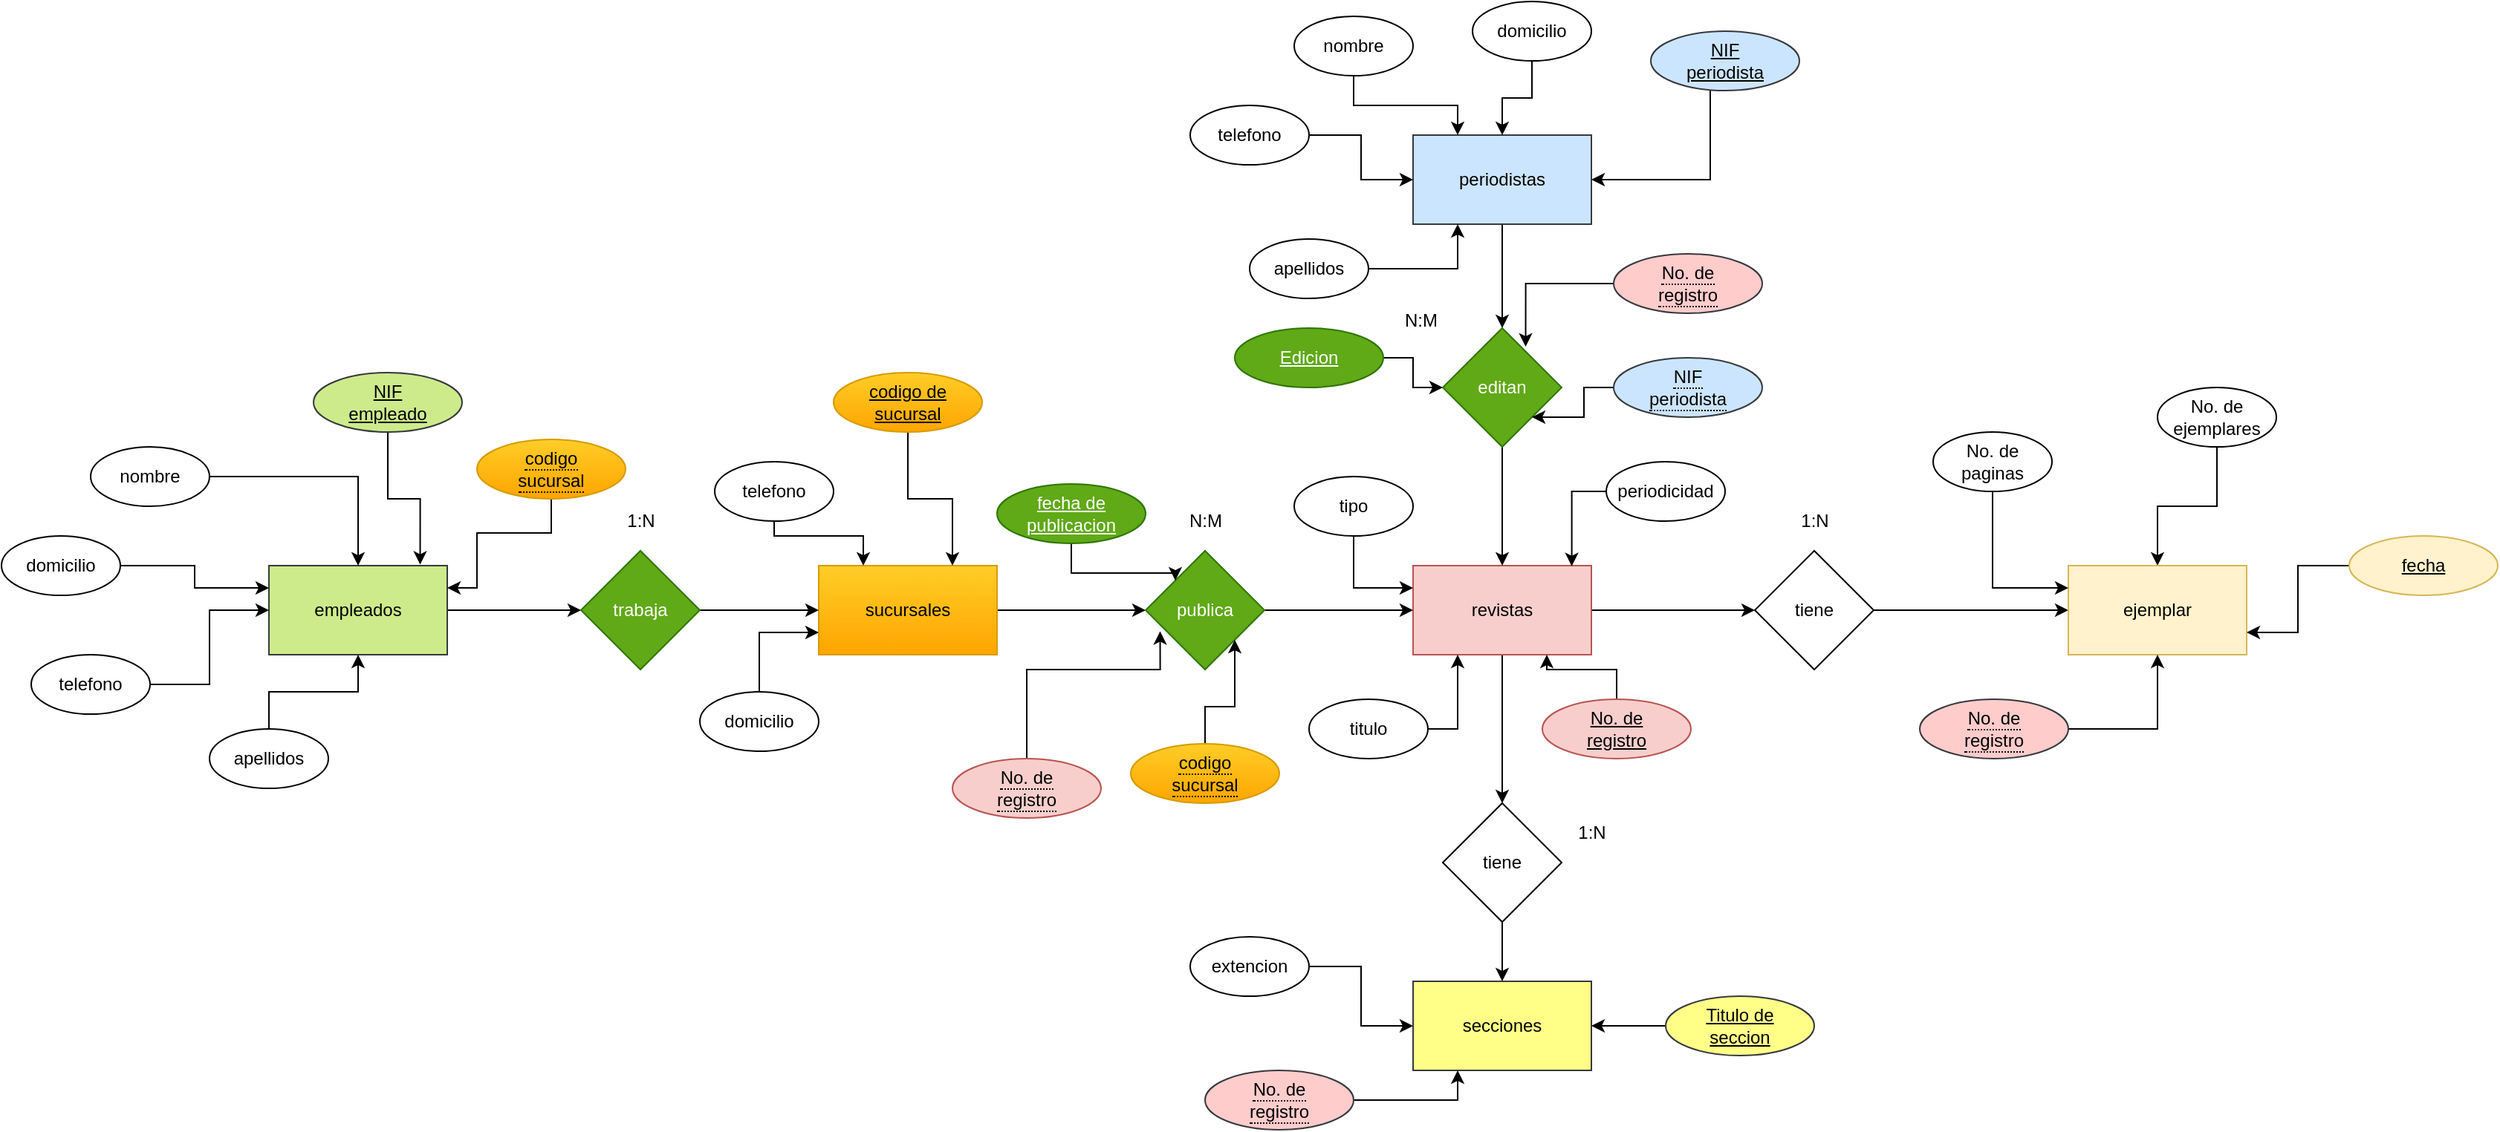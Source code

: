 <mxfile version="20.3.3" type="device"><diagram id="ogeG4VoP35Y6rgeTb7BS" name="Página-1"><mxGraphModel dx="2386" dy="1987" grid="1" gridSize="10" guides="1" tooltips="1" connect="1" arrows="1" fold="1" page="1" pageScale="1" pageWidth="827" pageHeight="1169" math="0" shadow="0"><root><mxCell id="0"/><mxCell id="1" parent="0"/><mxCell id="3tv69hCnO0ZLhfnubOUt-13" value="" style="edgeStyle=orthogonalEdgeStyle;rounded=0;orthogonalLoop=1;jettySize=auto;html=1;" edge="1" parent="1" source="3tv69hCnO0ZLhfnubOUt-1" target="3tv69hCnO0ZLhfnubOUt-12"><mxGeometry relative="1" as="geometry"/></mxCell><mxCell id="3tv69hCnO0ZLhfnubOUt-1" value="sucursales" style="rounded=0;whiteSpace=wrap;html=1;fillColor=#ffcd28;gradientColor=#ffa500;strokeColor=#d79b00;" vertex="1" parent="1"><mxGeometry x="340" y="210" width="120" height="60" as="geometry"/></mxCell><mxCell id="3tv69hCnO0ZLhfnubOUt-7" value="" style="edgeStyle=orthogonalEdgeStyle;rounded=0;orthogonalLoop=1;jettySize=auto;html=1;" edge="1" parent="1" source="3tv69hCnO0ZLhfnubOUt-2" target="3tv69hCnO0ZLhfnubOUt-6"><mxGeometry relative="1" as="geometry"/></mxCell><mxCell id="3tv69hCnO0ZLhfnubOUt-109" style="edgeStyle=orthogonalEdgeStyle;rounded=0;orthogonalLoop=1;jettySize=auto;html=1;entryX=0;entryY=0.5;entryDx=0;entryDy=0;" edge="1" parent="1" source="3tv69hCnO0ZLhfnubOUt-2" target="3tv69hCnO0ZLhfnubOUt-104"><mxGeometry relative="1" as="geometry"/></mxCell><mxCell id="3tv69hCnO0ZLhfnubOUt-2" value="revistas" style="rounded=0;whiteSpace=wrap;html=1;fillColor=#f8cecc;strokeColor=#b85450;" vertex="1" parent="1"><mxGeometry x="740" y="210" width="120" height="60" as="geometry"/></mxCell><mxCell id="3tv69hCnO0ZLhfnubOUt-78" style="edgeStyle=orthogonalEdgeStyle;rounded=0;orthogonalLoop=1;jettySize=auto;html=1;entryX=0;entryY=0.5;entryDx=0;entryDy=0;" edge="1" parent="1" source="3tv69hCnO0ZLhfnubOUt-3" target="3tv69hCnO0ZLhfnubOUt-9"><mxGeometry relative="1" as="geometry"/></mxCell><mxCell id="3tv69hCnO0ZLhfnubOUt-3" value="empleados" style="rounded=0;whiteSpace=wrap;html=1;fillColor=#cdeb8b;strokeColor=#36393d;" vertex="1" parent="1"><mxGeometry x="-30" y="210" width="120" height="60" as="geometry"/></mxCell><mxCell id="3tv69hCnO0ZLhfnubOUt-19" value="" style="edgeStyle=orthogonalEdgeStyle;rounded=0;orthogonalLoop=1;jettySize=auto;html=1;" edge="1" parent="1" source="3tv69hCnO0ZLhfnubOUt-4" target="3tv69hCnO0ZLhfnubOUt-18"><mxGeometry relative="1" as="geometry"/></mxCell><mxCell id="3tv69hCnO0ZLhfnubOUt-4" value="periodistas" style="rounded=0;whiteSpace=wrap;html=1;fillColor=#cce5ff;strokeColor=#36393d;" vertex="1" parent="1"><mxGeometry x="740" y="-80" width="120" height="60" as="geometry"/></mxCell><mxCell id="3tv69hCnO0ZLhfnubOUt-5" value="secciones" style="rounded=0;whiteSpace=wrap;html=1;fillColor=#ffff88;strokeColor=#36393d;" vertex="1" parent="1"><mxGeometry x="740" y="490" width="120" height="60" as="geometry"/></mxCell><mxCell id="3tv69hCnO0ZLhfnubOUt-8" style="edgeStyle=orthogonalEdgeStyle;rounded=0;orthogonalLoop=1;jettySize=auto;html=1;entryX=0.5;entryY=0;entryDx=0;entryDy=0;" edge="1" parent="1" source="3tv69hCnO0ZLhfnubOUt-6" target="3tv69hCnO0ZLhfnubOUt-5"><mxGeometry relative="1" as="geometry"/></mxCell><mxCell id="3tv69hCnO0ZLhfnubOUt-6" value="tiene" style="rhombus;whiteSpace=wrap;html=1;rounded=0;" vertex="1" parent="1"><mxGeometry x="760" y="370" width="80" height="80" as="geometry"/></mxCell><mxCell id="3tv69hCnO0ZLhfnubOUt-79" style="edgeStyle=orthogonalEdgeStyle;rounded=0;orthogonalLoop=1;jettySize=auto;html=1;entryX=0;entryY=0.5;entryDx=0;entryDy=0;" edge="1" parent="1" source="3tv69hCnO0ZLhfnubOUt-9" target="3tv69hCnO0ZLhfnubOUt-1"><mxGeometry relative="1" as="geometry"/></mxCell><mxCell id="3tv69hCnO0ZLhfnubOUt-9" value="trabaja" style="rhombus;whiteSpace=wrap;html=1;rounded=0;fillColor=#60a917;fontColor=#ffffff;strokeColor=#2D7600;" vertex="1" parent="1"><mxGeometry x="180" y="200" width="80" height="80" as="geometry"/></mxCell><mxCell id="3tv69hCnO0ZLhfnubOUt-14" style="edgeStyle=orthogonalEdgeStyle;rounded=0;orthogonalLoop=1;jettySize=auto;html=1;entryX=0;entryY=0.5;entryDx=0;entryDy=0;" edge="1" parent="1" source="3tv69hCnO0ZLhfnubOUt-12" target="3tv69hCnO0ZLhfnubOUt-2"><mxGeometry relative="1" as="geometry"/></mxCell><mxCell id="3tv69hCnO0ZLhfnubOUt-12" value="publica" style="rhombus;whiteSpace=wrap;html=1;rounded=0;fillColor=#60a917;fontColor=#ffffff;strokeColor=#2D7600;" vertex="1" parent="1"><mxGeometry x="560" y="200" width="80" height="80" as="geometry"/></mxCell><mxCell id="3tv69hCnO0ZLhfnubOUt-20" value="" style="edgeStyle=orthogonalEdgeStyle;rounded=0;orthogonalLoop=1;jettySize=auto;html=1;" edge="1" parent="1" source="3tv69hCnO0ZLhfnubOUt-18" target="3tv69hCnO0ZLhfnubOUt-2"><mxGeometry relative="1" as="geometry"/></mxCell><mxCell id="3tv69hCnO0ZLhfnubOUt-18" value="editan" style="rhombus;whiteSpace=wrap;html=1;rounded=0;fillColor=#60a917;fontColor=#ffffff;strokeColor=#2D7600;" vertex="1" parent="1"><mxGeometry x="760" y="50" width="80" height="80" as="geometry"/></mxCell><mxCell id="3tv69hCnO0ZLhfnubOUt-23" style="edgeStyle=orthogonalEdgeStyle;rounded=0;orthogonalLoop=1;jettySize=auto;html=1;entryX=0.75;entryY=0;entryDx=0;entryDy=0;" edge="1" parent="1" source="3tv69hCnO0ZLhfnubOUt-22" target="3tv69hCnO0ZLhfnubOUt-1"><mxGeometry relative="1" as="geometry"/></mxCell><mxCell id="3tv69hCnO0ZLhfnubOUt-22" value="codigo de&lt;br&gt;sucursal" style="ellipse;whiteSpace=wrap;html=1;align=center;fontStyle=4;fillColor=#ffcd28;gradientColor=#ffa500;strokeColor=#d79b00;" vertex="1" parent="1"><mxGeometry x="350" y="80" width="100" height="40" as="geometry"/></mxCell><mxCell id="3tv69hCnO0ZLhfnubOUt-25" style="edgeStyle=orthogonalEdgeStyle;rounded=0;orthogonalLoop=1;jettySize=auto;html=1;entryX=0.848;entryY=-0.012;entryDx=0;entryDy=0;entryPerimeter=0;" edge="1" parent="1" source="3tv69hCnO0ZLhfnubOUt-24" target="3tv69hCnO0ZLhfnubOUt-3"><mxGeometry relative="1" as="geometry"/></mxCell><mxCell id="3tv69hCnO0ZLhfnubOUt-24" value="NIF&lt;br&gt;empleado" style="ellipse;whiteSpace=wrap;html=1;align=center;fontStyle=4;fillColor=#cdeb8b;strokeColor=#36393d;" vertex="1" parent="1"><mxGeometry y="80" width="100" height="40" as="geometry"/></mxCell><mxCell id="3tv69hCnO0ZLhfnubOUt-27" style="edgeStyle=orthogonalEdgeStyle;rounded=0;orthogonalLoop=1;jettySize=auto;html=1;entryX=1;entryY=0.5;entryDx=0;entryDy=0;" edge="1" parent="1" source="3tv69hCnO0ZLhfnubOUt-26" target="3tv69hCnO0ZLhfnubOUt-4"><mxGeometry relative="1" as="geometry"><Array as="points"><mxPoint x="940" y="-50"/></Array></mxGeometry></mxCell><mxCell id="3tv69hCnO0ZLhfnubOUt-26" value="NIF&lt;br&gt;periodista" style="ellipse;whiteSpace=wrap;html=1;align=center;fontStyle=4;fillColor=#cce5ff;strokeColor=#36393d;" vertex="1" parent="1"><mxGeometry x="900" y="-150" width="100" height="40" as="geometry"/></mxCell><mxCell id="3tv69hCnO0ZLhfnubOUt-125" style="edgeStyle=orthogonalEdgeStyle;rounded=0;orthogonalLoop=1;jettySize=auto;html=1;entryX=0.75;entryY=1;entryDx=0;entryDy=0;" edge="1" parent="1" source="3tv69hCnO0ZLhfnubOUt-28" target="3tv69hCnO0ZLhfnubOUt-2"><mxGeometry relative="1" as="geometry"/></mxCell><mxCell id="3tv69hCnO0ZLhfnubOUt-28" value="No. de&lt;br&gt;registro" style="ellipse;whiteSpace=wrap;html=1;align=center;fontStyle=4;fillColor=#f8cecc;strokeColor=#b85450;" vertex="1" parent="1"><mxGeometry x="827" y="300" width="100" height="40" as="geometry"/></mxCell><mxCell id="3tv69hCnO0ZLhfnubOUt-31" style="edgeStyle=orthogonalEdgeStyle;rounded=0;orthogonalLoop=1;jettySize=auto;html=1;entryX=1;entryY=0.5;entryDx=0;entryDy=0;" edge="1" parent="1" source="3tv69hCnO0ZLhfnubOUt-30" target="3tv69hCnO0ZLhfnubOUt-5"><mxGeometry relative="1" as="geometry"/></mxCell><mxCell id="3tv69hCnO0ZLhfnubOUt-30" value="Titulo de&lt;br&gt;seccion" style="ellipse;whiteSpace=wrap;html=1;align=center;fontStyle=4;fillColor=#ffff88;strokeColor=#36393d;" vertex="1" parent="1"><mxGeometry x="910" y="500" width="100" height="40" as="geometry"/></mxCell><mxCell id="3tv69hCnO0ZLhfnubOUt-51" style="edgeStyle=orthogonalEdgeStyle;rounded=0;orthogonalLoop=1;jettySize=auto;html=1;" edge="1" parent="1" source="3tv69hCnO0ZLhfnubOUt-36" target="3tv69hCnO0ZLhfnubOUt-3"><mxGeometry relative="1" as="geometry"/></mxCell><mxCell id="3tv69hCnO0ZLhfnubOUt-36" value="nombre" style="ellipse;whiteSpace=wrap;html=1;" vertex="1" parent="1"><mxGeometry x="-150" y="130" width="80" height="40" as="geometry"/></mxCell><mxCell id="3tv69hCnO0ZLhfnubOUt-52" style="edgeStyle=orthogonalEdgeStyle;rounded=0;orthogonalLoop=1;jettySize=auto;html=1;entryX=0;entryY=0.25;entryDx=0;entryDy=0;" edge="1" parent="1" source="3tv69hCnO0ZLhfnubOUt-38" target="3tv69hCnO0ZLhfnubOUt-3"><mxGeometry relative="1" as="geometry"/></mxCell><mxCell id="3tv69hCnO0ZLhfnubOUt-38" value="domicilio" style="ellipse;whiteSpace=wrap;html=1;" vertex="1" parent="1"><mxGeometry x="-210" y="190" width="80" height="40" as="geometry"/></mxCell><mxCell id="3tv69hCnO0ZLhfnubOUt-53" style="edgeStyle=orthogonalEdgeStyle;rounded=0;orthogonalLoop=1;jettySize=auto;html=1;entryX=0;entryY=0.5;entryDx=0;entryDy=0;" edge="1" parent="1" source="3tv69hCnO0ZLhfnubOUt-39" target="3tv69hCnO0ZLhfnubOUt-3"><mxGeometry relative="1" as="geometry"/></mxCell><mxCell id="3tv69hCnO0ZLhfnubOUt-39" value="telefono" style="ellipse;whiteSpace=wrap;html=1;" vertex="1" parent="1"><mxGeometry x="-190" y="270" width="80" height="40" as="geometry"/></mxCell><mxCell id="3tv69hCnO0ZLhfnubOUt-54" style="edgeStyle=orthogonalEdgeStyle;rounded=0;orthogonalLoop=1;jettySize=auto;html=1;" edge="1" parent="1" source="3tv69hCnO0ZLhfnubOUt-40" target="3tv69hCnO0ZLhfnubOUt-3"><mxGeometry relative="1" as="geometry"/></mxCell><mxCell id="3tv69hCnO0ZLhfnubOUt-40" value="apellidos" style="ellipse;whiteSpace=wrap;html=1;" vertex="1" parent="1"><mxGeometry x="-70" y="320" width="80" height="40" as="geometry"/></mxCell><mxCell id="3tv69hCnO0ZLhfnubOUt-77" style="edgeStyle=orthogonalEdgeStyle;rounded=0;orthogonalLoop=1;jettySize=auto;html=1;entryX=1;entryY=0.25;entryDx=0;entryDy=0;" edge="1" parent="1" source="3tv69hCnO0ZLhfnubOUt-41" target="3tv69hCnO0ZLhfnubOUt-3"><mxGeometry relative="1" as="geometry"><Array as="points"><mxPoint x="160" y="188"/><mxPoint x="110" y="188"/><mxPoint x="110" y="225"/></Array></mxGeometry></mxCell><mxCell id="3tv69hCnO0ZLhfnubOUt-41" value="&lt;span style=&quot;border-bottom: 1px dotted&quot;&gt;codigo&lt;br&gt;sucursal&lt;br&gt;&lt;/span&gt;" style="ellipse;whiteSpace=wrap;html=1;align=center;fillColor=#ffcd28;strokeColor=#d79b00;gradientColor=#ffa500;" vertex="1" parent="1"><mxGeometry x="110" y="125" width="100" height="40" as="geometry"/></mxCell><mxCell id="3tv69hCnO0ZLhfnubOUt-43" value="N:M" style="text;html=1;align=center;verticalAlign=middle;resizable=0;points=[];autosize=1;strokeColor=none;fillColor=none;" vertex="1" parent="1"><mxGeometry x="575" y="165" width="50" height="30" as="geometry"/></mxCell><mxCell id="3tv69hCnO0ZLhfnubOUt-44" value="1:N" style="text;html=1;align=center;verticalAlign=middle;resizable=0;points=[];autosize=1;strokeColor=none;fillColor=none;" vertex="1" parent="1"><mxGeometry x="200" y="165" width="40" height="30" as="geometry"/></mxCell><mxCell id="3tv69hCnO0ZLhfnubOUt-45" value="1:N" style="text;html=1;align=center;verticalAlign=middle;resizable=0;points=[];autosize=1;strokeColor=none;fillColor=none;" vertex="1" parent="1"><mxGeometry x="840" y="375" width="40" height="30" as="geometry"/></mxCell><mxCell id="3tv69hCnO0ZLhfnubOUt-46" value="N:M" style="text;html=1;align=center;verticalAlign=middle;resizable=0;points=[];autosize=1;strokeColor=none;fillColor=none;" vertex="1" parent="1"><mxGeometry x="720" y="30" width="50" height="30" as="geometry"/></mxCell><mxCell id="3tv69hCnO0ZLhfnubOUt-80" style="edgeStyle=orthogonalEdgeStyle;rounded=0;orthogonalLoop=1;jettySize=auto;html=1;entryX=0.122;entryY=0.678;entryDx=0;entryDy=0;entryPerimeter=0;" edge="1" parent="1" source="3tv69hCnO0ZLhfnubOUt-49" target="3tv69hCnO0ZLhfnubOUt-12"><mxGeometry relative="1" as="geometry"><Array as="points"><mxPoint x="480" y="280"/><mxPoint x="570" y="280"/></Array></mxGeometry></mxCell><mxCell id="3tv69hCnO0ZLhfnubOUt-49" value="&lt;span style=&quot;border-bottom: 1px dotted&quot;&gt;No. de &lt;br&gt;registro&lt;/span&gt;" style="ellipse;whiteSpace=wrap;html=1;align=center;fillColor=#f8cecc;strokeColor=#b85450;" vertex="1" parent="1"><mxGeometry x="430" y="340" width="100" height="40" as="geometry"/></mxCell><mxCell id="3tv69hCnO0ZLhfnubOUt-60" style="edgeStyle=orthogonalEdgeStyle;rounded=0;orthogonalLoop=1;jettySize=auto;html=1;entryX=0.25;entryY=0;entryDx=0;entryDy=0;" edge="1" parent="1" source="3tv69hCnO0ZLhfnubOUt-55" target="3tv69hCnO0ZLhfnubOUt-4"><mxGeometry relative="1" as="geometry"/></mxCell><mxCell id="3tv69hCnO0ZLhfnubOUt-55" value="nombre" style="ellipse;whiteSpace=wrap;html=1;" vertex="1" parent="1"><mxGeometry x="660" y="-160" width="80" height="40" as="geometry"/></mxCell><mxCell id="3tv69hCnO0ZLhfnubOUt-59" style="edgeStyle=orthogonalEdgeStyle;rounded=0;orthogonalLoop=1;jettySize=auto;html=1;" edge="1" parent="1" source="3tv69hCnO0ZLhfnubOUt-56" target="3tv69hCnO0ZLhfnubOUt-4"><mxGeometry relative="1" as="geometry"/></mxCell><mxCell id="3tv69hCnO0ZLhfnubOUt-56" value="domicilio" style="ellipse;whiteSpace=wrap;html=1;" vertex="1" parent="1"><mxGeometry x="780" y="-170" width="80" height="40" as="geometry"/></mxCell><mxCell id="3tv69hCnO0ZLhfnubOUt-61" style="edgeStyle=orthogonalEdgeStyle;rounded=0;orthogonalLoop=1;jettySize=auto;html=1;entryX=0;entryY=0.5;entryDx=0;entryDy=0;" edge="1" parent="1" source="3tv69hCnO0ZLhfnubOUt-57" target="3tv69hCnO0ZLhfnubOUt-4"><mxGeometry relative="1" as="geometry"/></mxCell><mxCell id="3tv69hCnO0ZLhfnubOUt-57" value="telefono" style="ellipse;whiteSpace=wrap;html=1;" vertex="1" parent="1"><mxGeometry x="590" y="-100" width="80" height="40" as="geometry"/></mxCell><mxCell id="3tv69hCnO0ZLhfnubOUt-62" style="edgeStyle=orthogonalEdgeStyle;rounded=0;orthogonalLoop=1;jettySize=auto;html=1;entryX=0.25;entryY=1;entryDx=0;entryDy=0;" edge="1" parent="1" source="3tv69hCnO0ZLhfnubOUt-58" target="3tv69hCnO0ZLhfnubOUt-4"><mxGeometry relative="1" as="geometry"/></mxCell><mxCell id="3tv69hCnO0ZLhfnubOUt-58" value="apellidos" style="ellipse;whiteSpace=wrap;html=1;" vertex="1" parent="1"><mxGeometry x="630" y="-10" width="80" height="40" as="geometry"/></mxCell><mxCell id="3tv69hCnO0ZLhfnubOUt-120" style="edgeStyle=orthogonalEdgeStyle;rounded=0;orthogonalLoop=1;jettySize=auto;html=1;entryX=0.5;entryY=0;entryDx=0;entryDy=0;" edge="1" parent="1" source="3tv69hCnO0ZLhfnubOUt-64" target="3tv69hCnO0ZLhfnubOUt-106"><mxGeometry relative="1" as="geometry"/></mxCell><mxCell id="3tv69hCnO0ZLhfnubOUt-64" value="No. de ejemplares" style="ellipse;whiteSpace=wrap;html=1;" vertex="1" parent="1"><mxGeometry x="1241" y="90" width="80" height="40" as="geometry"/></mxCell><mxCell id="3tv69hCnO0ZLhfnubOUt-118" style="edgeStyle=orthogonalEdgeStyle;rounded=0;orthogonalLoop=1;jettySize=auto;html=1;entryX=0.25;entryY=1;entryDx=0;entryDy=0;" edge="1" parent="1" source="3tv69hCnO0ZLhfnubOUt-69" target="3tv69hCnO0ZLhfnubOUt-2"><mxGeometry relative="1" as="geometry"><Array as="points"><mxPoint x="770" y="320"/></Array></mxGeometry></mxCell><mxCell id="3tv69hCnO0ZLhfnubOUt-69" value="titulo" style="ellipse;whiteSpace=wrap;html=1;" vertex="1" parent="1"><mxGeometry x="670" y="300" width="80" height="40" as="geometry"/></mxCell><mxCell id="3tv69hCnO0ZLhfnubOUt-88" style="edgeStyle=orthogonalEdgeStyle;rounded=0;orthogonalLoop=1;jettySize=auto;html=1;entryX=0.89;entryY=0.006;entryDx=0;entryDy=0;entryPerimeter=0;" edge="1" parent="1" source="3tv69hCnO0ZLhfnubOUt-71" target="3tv69hCnO0ZLhfnubOUt-2"><mxGeometry relative="1" as="geometry"/></mxCell><mxCell id="3tv69hCnO0ZLhfnubOUt-71" value="periodicidad" style="ellipse;whiteSpace=wrap;html=1;" vertex="1" parent="1"><mxGeometry x="870" y="140" width="80" height="40" as="geometry"/></mxCell><mxCell id="3tv69hCnO0ZLhfnubOUt-113" style="edgeStyle=orthogonalEdgeStyle;rounded=0;orthogonalLoop=1;jettySize=auto;html=1;entryX=0;entryY=0.25;entryDx=0;entryDy=0;" edge="1" parent="1" source="3tv69hCnO0ZLhfnubOUt-73" target="3tv69hCnO0ZLhfnubOUt-2"><mxGeometry relative="1" as="geometry"/></mxCell><mxCell id="3tv69hCnO0ZLhfnubOUt-73" value="tipo" style="ellipse;whiteSpace=wrap;html=1;" vertex="1" parent="1"><mxGeometry x="660" y="150" width="80" height="40" as="geometry"/></mxCell><mxCell id="3tv69hCnO0ZLhfnubOUt-76" style="edgeStyle=orthogonalEdgeStyle;rounded=0;orthogonalLoop=1;jettySize=auto;html=1;entryX=0;entryY=0.5;entryDx=0;entryDy=0;" edge="1" parent="1" source="3tv69hCnO0ZLhfnubOUt-75" target="3tv69hCnO0ZLhfnubOUt-5"><mxGeometry relative="1" as="geometry"/></mxCell><mxCell id="3tv69hCnO0ZLhfnubOUt-75" value="extencion" style="ellipse;whiteSpace=wrap;html=1;" vertex="1" parent="1"><mxGeometry x="590" y="460" width="80" height="40" as="geometry"/></mxCell><mxCell id="3tv69hCnO0ZLhfnubOUt-82" style="edgeStyle=orthogonalEdgeStyle;rounded=0;orthogonalLoop=1;jettySize=auto;html=1;entryX=1;entryY=1;entryDx=0;entryDy=0;" edge="1" parent="1" source="3tv69hCnO0ZLhfnubOUt-81" target="3tv69hCnO0ZLhfnubOUt-12"><mxGeometry relative="1" as="geometry"/></mxCell><mxCell id="3tv69hCnO0ZLhfnubOUt-81" value="&lt;span style=&quot;border-bottom: 1px dotted&quot;&gt;codigo&lt;br&gt;sucursal&lt;br&gt;&lt;/span&gt;" style="ellipse;whiteSpace=wrap;html=1;align=center;fillColor=#ffcd28;strokeColor=#d79b00;gradientColor=#ffa500;" vertex="1" parent="1"><mxGeometry x="550" y="330" width="100" height="40" as="geometry"/></mxCell><mxCell id="3tv69hCnO0ZLhfnubOUt-84" style="edgeStyle=orthogonalEdgeStyle;rounded=0;orthogonalLoop=1;jettySize=auto;html=1;entryX=0;entryY=0;entryDx=0;entryDy=0;" edge="1" parent="1" source="3tv69hCnO0ZLhfnubOUt-83" target="3tv69hCnO0ZLhfnubOUt-12"><mxGeometry relative="1" as="geometry"/></mxCell><mxCell id="3tv69hCnO0ZLhfnubOUt-83" value="fecha de&lt;br&gt;publicacion" style="ellipse;whiteSpace=wrap;html=1;align=center;fontStyle=4;fillColor=#60a917;fontColor=#ffffff;strokeColor=#2D7600;" vertex="1" parent="1"><mxGeometry x="460" y="155" width="100" height="40" as="geometry"/></mxCell><mxCell id="3tv69hCnO0ZLhfnubOUt-86" style="edgeStyle=orthogonalEdgeStyle;rounded=0;orthogonalLoop=1;jettySize=auto;html=1;entryX=0.25;entryY=1;entryDx=0;entryDy=0;" edge="1" parent="1" source="3tv69hCnO0ZLhfnubOUt-85" target="3tv69hCnO0ZLhfnubOUt-5"><mxGeometry relative="1" as="geometry"/></mxCell><mxCell id="3tv69hCnO0ZLhfnubOUt-85" value="&lt;span style=&quot;border-bottom: 1px dotted&quot;&gt;No. de &lt;br&gt;registro&lt;/span&gt;" style="ellipse;whiteSpace=wrap;html=1;align=center;fillColor=#ffcccc;strokeColor=#36393d;" vertex="1" parent="1"><mxGeometry x="600" y="550" width="100" height="40" as="geometry"/></mxCell><mxCell id="3tv69hCnO0ZLhfnubOUt-91" style="edgeStyle=orthogonalEdgeStyle;rounded=0;orthogonalLoop=1;jettySize=auto;html=1;entryX=0;entryY=0.75;entryDx=0;entryDy=0;" edge="1" parent="1" source="3tv69hCnO0ZLhfnubOUt-89" target="3tv69hCnO0ZLhfnubOUt-1"><mxGeometry relative="1" as="geometry"/></mxCell><mxCell id="3tv69hCnO0ZLhfnubOUt-89" value="domicilio" style="ellipse;whiteSpace=wrap;html=1;" vertex="1" parent="1"><mxGeometry x="260" y="295" width="80" height="40" as="geometry"/></mxCell><mxCell id="3tv69hCnO0ZLhfnubOUt-93" style="edgeStyle=orthogonalEdgeStyle;rounded=0;orthogonalLoop=1;jettySize=auto;html=1;entryX=0.25;entryY=0;entryDx=0;entryDy=0;" edge="1" parent="1" source="3tv69hCnO0ZLhfnubOUt-92" target="3tv69hCnO0ZLhfnubOUt-1"><mxGeometry relative="1" as="geometry"><Array as="points"><mxPoint x="310" y="190"/><mxPoint x="370" y="190"/></Array></mxGeometry></mxCell><mxCell id="3tv69hCnO0ZLhfnubOUt-92" value="telefono" style="ellipse;whiteSpace=wrap;html=1;" vertex="1" parent="1"><mxGeometry x="270" y="140" width="80" height="40" as="geometry"/></mxCell><mxCell id="3tv69hCnO0ZLhfnubOUt-98" style="edgeStyle=orthogonalEdgeStyle;rounded=0;orthogonalLoop=1;jettySize=auto;html=1;entryX=1;entryY=1;entryDx=0;entryDy=0;" edge="1" parent="1" source="3tv69hCnO0ZLhfnubOUt-97" target="3tv69hCnO0ZLhfnubOUt-18"><mxGeometry relative="1" as="geometry"/></mxCell><mxCell id="3tv69hCnO0ZLhfnubOUt-97" value="&lt;span style=&quot;border-bottom: 1px dotted&quot;&gt;NIF&lt;br&gt;periodista&lt;br&gt;&lt;/span&gt;" style="ellipse;whiteSpace=wrap;html=1;align=center;fillColor=#cce5ff;strokeColor=#36393d;" vertex="1" parent="1"><mxGeometry x="875" y="70" width="100" height="40" as="geometry"/></mxCell><mxCell id="3tv69hCnO0ZLhfnubOUt-100" style="edgeStyle=orthogonalEdgeStyle;rounded=0;orthogonalLoop=1;jettySize=auto;html=1;entryX=0.697;entryY=0.156;entryDx=0;entryDy=0;entryPerimeter=0;" edge="1" parent="1" source="3tv69hCnO0ZLhfnubOUt-99" target="3tv69hCnO0ZLhfnubOUt-18"><mxGeometry relative="1" as="geometry"/></mxCell><mxCell id="3tv69hCnO0ZLhfnubOUt-99" value="&lt;span style=&quot;border-bottom: 1px dotted&quot;&gt;No. de&lt;br&gt;registro&lt;br&gt;&lt;/span&gt;" style="ellipse;whiteSpace=wrap;html=1;align=center;fillColor=#ffcccc;strokeColor=#36393d;" vertex="1" parent="1"><mxGeometry x="875" width="100" height="40" as="geometry"/></mxCell><mxCell id="3tv69hCnO0ZLhfnubOUt-102" style="edgeStyle=orthogonalEdgeStyle;rounded=0;orthogonalLoop=1;jettySize=auto;html=1;" edge="1" parent="1" source="3tv69hCnO0ZLhfnubOUt-101" target="3tv69hCnO0ZLhfnubOUt-18"><mxGeometry relative="1" as="geometry"/></mxCell><mxCell id="3tv69hCnO0ZLhfnubOUt-101" value="Edicion" style="ellipse;whiteSpace=wrap;html=1;align=center;fontStyle=4;fillColor=#60a917;fontColor=#ffffff;strokeColor=#2D7600;" vertex="1" parent="1"><mxGeometry x="620" y="50" width="100" height="40" as="geometry"/></mxCell><mxCell id="3tv69hCnO0ZLhfnubOUt-110" style="edgeStyle=orthogonalEdgeStyle;rounded=0;orthogonalLoop=1;jettySize=auto;html=1;entryX=0;entryY=0.5;entryDx=0;entryDy=0;" edge="1" parent="1" source="3tv69hCnO0ZLhfnubOUt-104" target="3tv69hCnO0ZLhfnubOUt-106"><mxGeometry relative="1" as="geometry"/></mxCell><mxCell id="3tv69hCnO0ZLhfnubOUt-104" value="tiene" style="rhombus;whiteSpace=wrap;html=1;rounded=0;" vertex="1" parent="1"><mxGeometry x="970" y="200" width="80" height="80" as="geometry"/></mxCell><mxCell id="3tv69hCnO0ZLhfnubOUt-106" value="ejemplar" style="rounded=0;whiteSpace=wrap;html=1;fillColor=#fff2cc;strokeColor=#d6b656;" vertex="1" parent="1"><mxGeometry x="1181" y="210" width="120" height="60" as="geometry"/></mxCell><mxCell id="3tv69hCnO0ZLhfnubOUt-119" style="edgeStyle=orthogonalEdgeStyle;rounded=0;orthogonalLoop=1;jettySize=auto;html=1;entryX=0;entryY=0.25;entryDx=0;entryDy=0;" edge="1" parent="1" source="3tv69hCnO0ZLhfnubOUt-112" target="3tv69hCnO0ZLhfnubOUt-106"><mxGeometry relative="1" as="geometry"><Array as="points"><mxPoint x="1130" y="225"/></Array></mxGeometry></mxCell><mxCell id="3tv69hCnO0ZLhfnubOUt-112" value="No. de paginas" style="ellipse;whiteSpace=wrap;html=1;" vertex="1" parent="1"><mxGeometry x="1090" y="120" width="80" height="40" as="geometry"/></mxCell><mxCell id="3tv69hCnO0ZLhfnubOUt-122" value="1:N" style="text;html=1;align=center;verticalAlign=middle;resizable=0;points=[];autosize=1;strokeColor=none;fillColor=none;" vertex="1" parent="1"><mxGeometry x="990" y="165" width="40" height="30" as="geometry"/></mxCell><mxCell id="3tv69hCnO0ZLhfnubOUt-124" style="edgeStyle=orthogonalEdgeStyle;rounded=0;orthogonalLoop=1;jettySize=auto;html=1;entryX=1;entryY=0.75;entryDx=0;entryDy=0;" edge="1" parent="1" source="3tv69hCnO0ZLhfnubOUt-123" target="3tv69hCnO0ZLhfnubOUt-106"><mxGeometry relative="1" as="geometry"/></mxCell><mxCell id="3tv69hCnO0ZLhfnubOUt-123" value="fecha" style="ellipse;whiteSpace=wrap;html=1;align=center;fontStyle=4;fillColor=#fff2cc;strokeColor=#d6b656;" vertex="1" parent="1"><mxGeometry x="1370" y="190" width="100" height="40" as="geometry"/></mxCell><mxCell id="3tv69hCnO0ZLhfnubOUt-128" style="edgeStyle=orthogonalEdgeStyle;rounded=0;orthogonalLoop=1;jettySize=auto;html=1;entryX=0.5;entryY=1;entryDx=0;entryDy=0;fontSize=14;" edge="1" parent="1" source="3tv69hCnO0ZLhfnubOUt-126" target="3tv69hCnO0ZLhfnubOUt-106"><mxGeometry relative="1" as="geometry"><Array as="points"><mxPoint x="1241" y="320"/></Array></mxGeometry></mxCell><mxCell id="3tv69hCnO0ZLhfnubOUt-126" value="&lt;span style=&quot;border-bottom: 1px dotted&quot;&gt;No. de&lt;br&gt;registro&lt;br&gt;&lt;/span&gt;" style="ellipse;whiteSpace=wrap;html=1;align=center;fillColor=#ffcccc;strokeColor=#36393d;" vertex="1" parent="1"><mxGeometry x="1081" y="300" width="100" height="40" as="geometry"/></mxCell></root></mxGraphModel></diagram></mxfile>